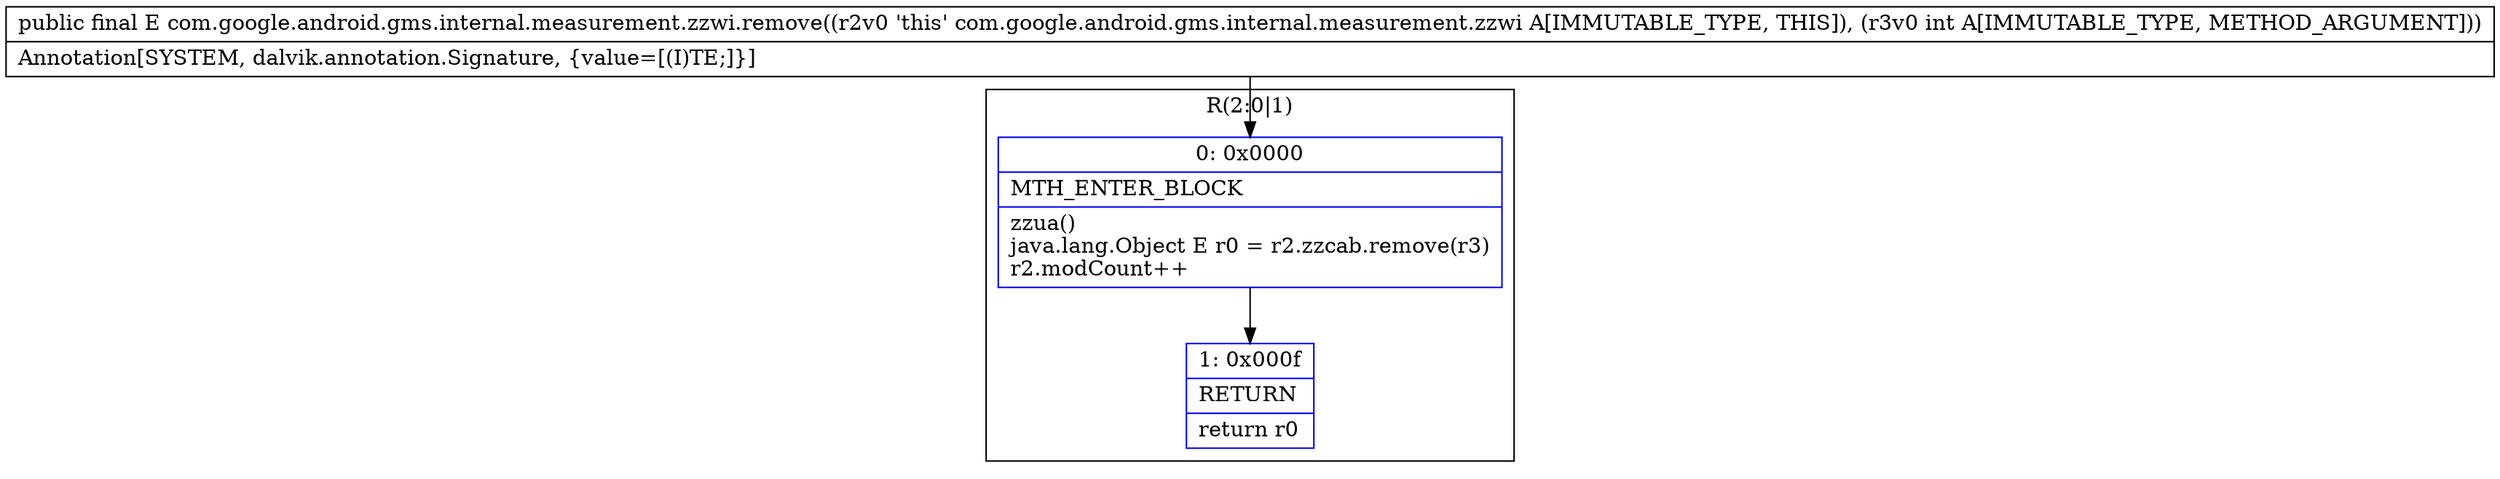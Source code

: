 digraph "CFG forcom.google.android.gms.internal.measurement.zzwi.remove(I)Ljava\/lang\/Object;" {
subgraph cluster_Region_1043625640 {
label = "R(2:0|1)";
node [shape=record,color=blue];
Node_0 [shape=record,label="{0\:\ 0x0000|MTH_ENTER_BLOCK\l|zzua()\ljava.lang.Object E r0 = r2.zzcab.remove(r3)\lr2.modCount++\l}"];
Node_1 [shape=record,label="{1\:\ 0x000f|RETURN\l|return r0\l}"];
}
MethodNode[shape=record,label="{public final E com.google.android.gms.internal.measurement.zzwi.remove((r2v0 'this' com.google.android.gms.internal.measurement.zzwi A[IMMUTABLE_TYPE, THIS]), (r3v0 int A[IMMUTABLE_TYPE, METHOD_ARGUMENT]))  | Annotation[SYSTEM, dalvik.annotation.Signature, \{value=[(I)TE;]\}]\l}"];
MethodNode -> Node_0;
Node_0 -> Node_1;
}

